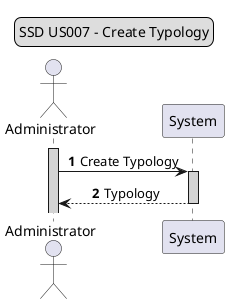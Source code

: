 @startuml
skinparam sequenceMessageAlign center

legend top
SSD US007 - Create Typology
end legend

autoactivate on
Actor Administrator
activate Administrator #lightgrey

autonumber
Administrator -> System #lightgrey: Create Typology
System --> Administrator: Typology
@enduml
